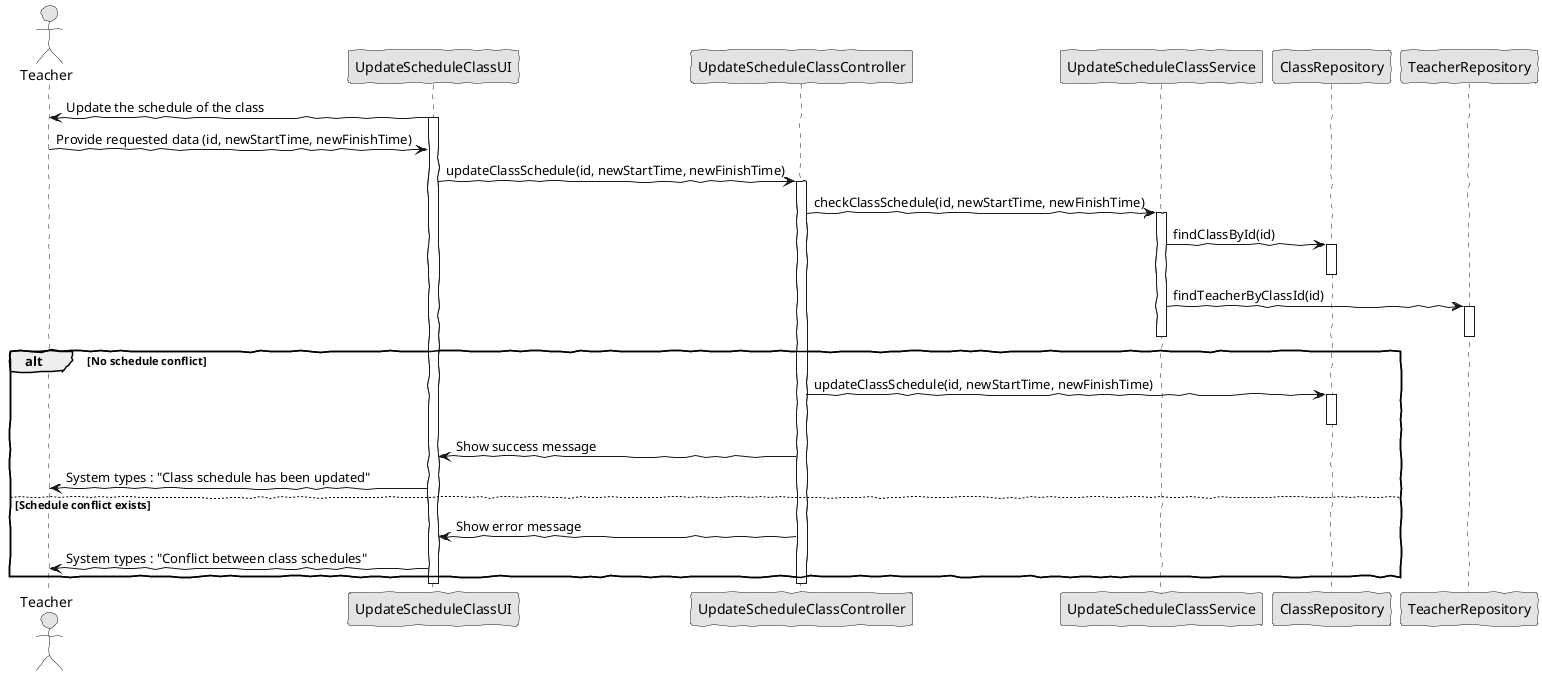 @startuml
'skinparam settings
skinparam handwritten true
skinparam monochrome true
skinparam packageStyle rect
skinparam defaultFontName FG Virgil
skinparam shadowing false

actor Teacher as Actor
participant UpdateScheduleClassUI as UI
participant UpdateScheduleClassController as Controller
participant UpdateScheduleClassService as Service
participant ClassRepository as Repo
participant TeacherRepository as TeacherRepo

UI -> Actor: Update the schedule of the class
activate UI
Actor -> UI: Provide requested data (id, newStartTime, newFinishTime)

UI -> Controller: updateClassSchedule(id, newStartTime, newFinishTime)
activate Controller
Controller -> Service: checkClassSchedule(id, newStartTime, newFinishTime)
activate Service
Service -> Repo : findClassById(id)
activate Repo
deactivate Repo
Service -> TeacherRepo : findTeacherByClassId(id)
activate TeacherRepo
deactivate TeacherRepo
deactivate Service
alt No schedule conflict
Controller -> Repo : updateClassSchedule(id, newStartTime, newFinishTime)
activate Repo
deactivate Repo
Controller -> UI : Show success message
UI -> Actor : System types : "Class schedule has been updated"

else Schedule conflict exists
Controller -> UI : Show error message
UI -> Actor : System types : "Conflict between class schedules"
end
deactivate Controller
deactivate UI
@enduml
